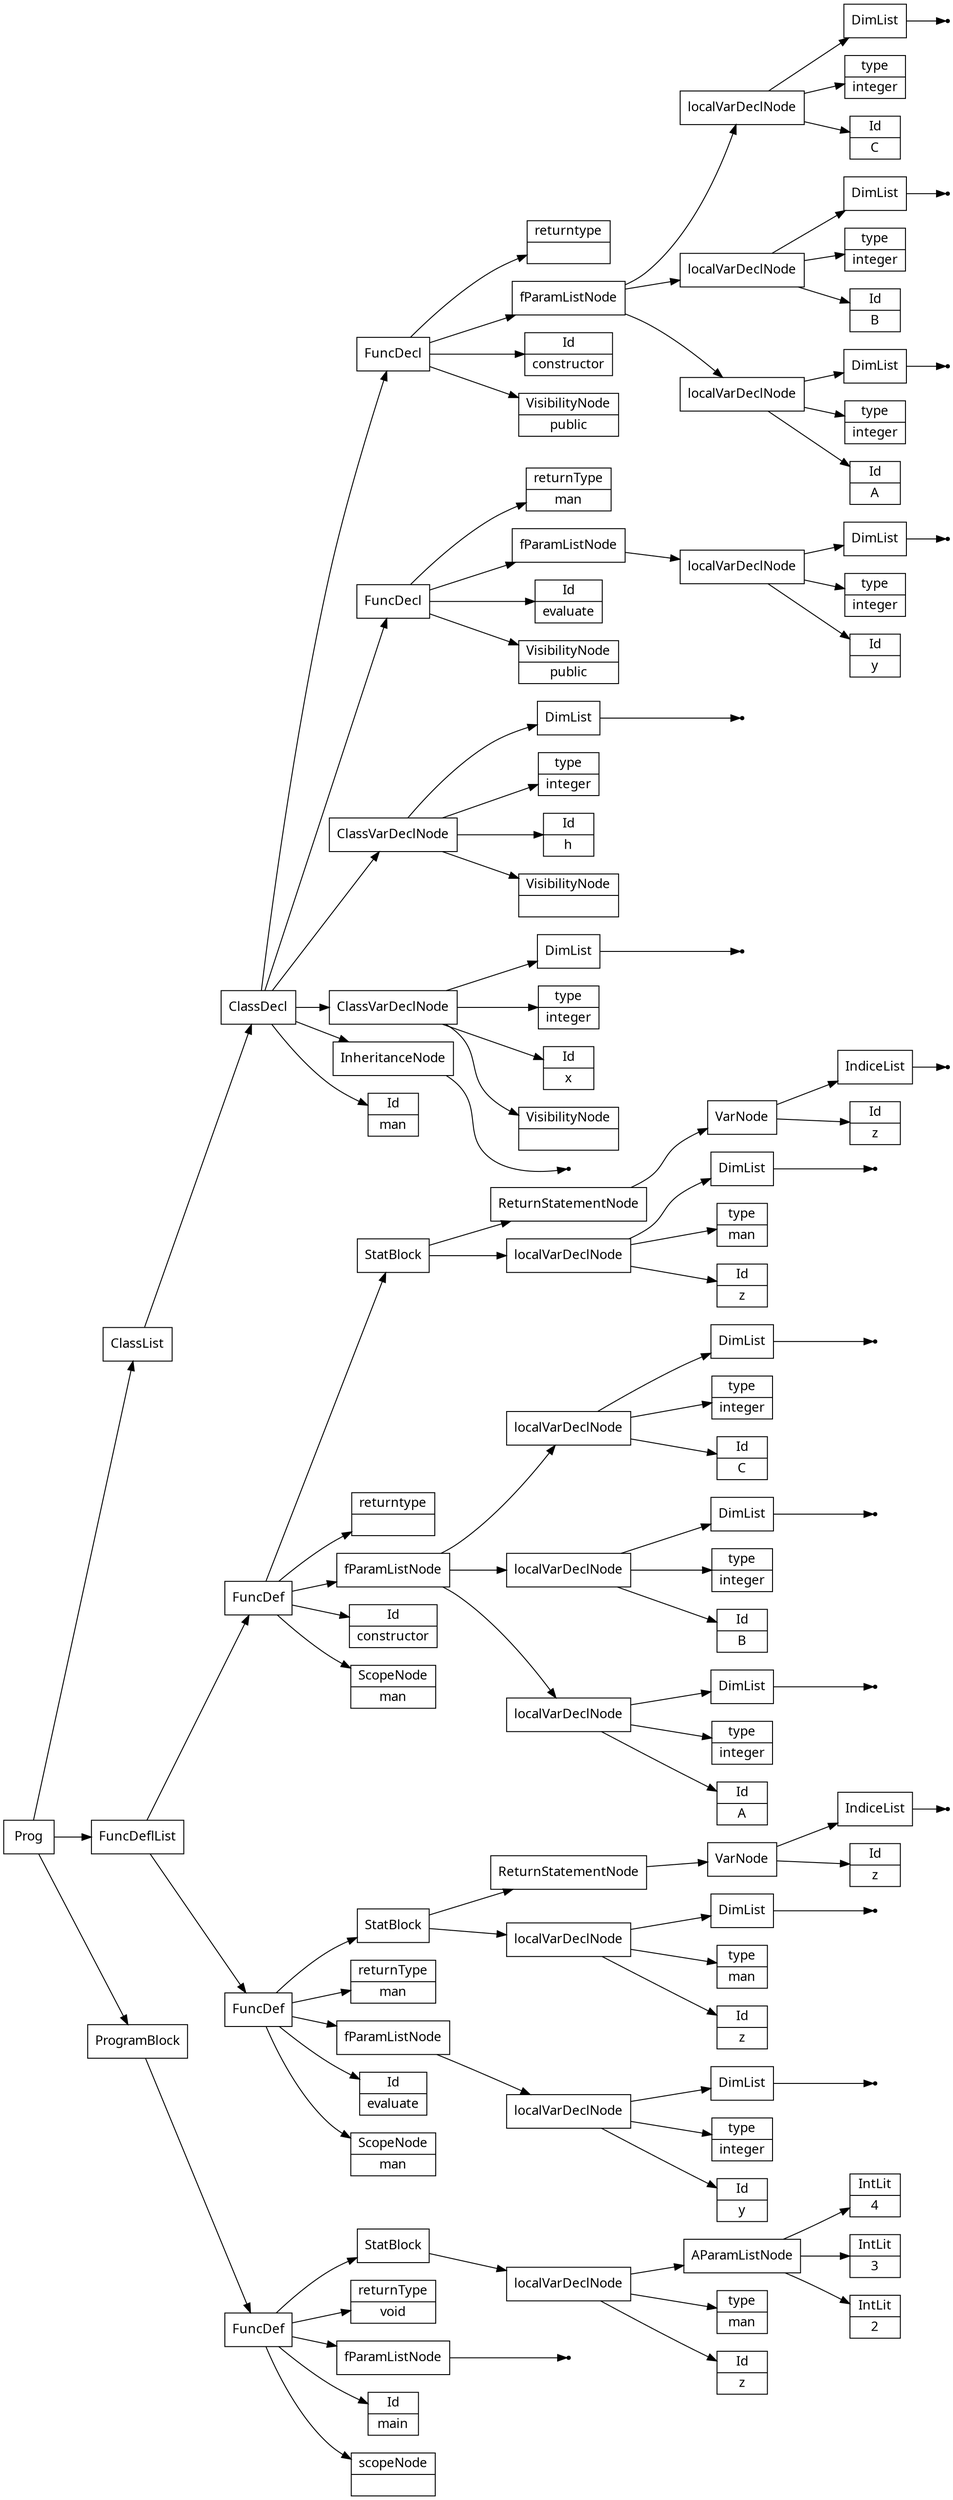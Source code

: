 digraph AST {
node [shape=record];
 node [fontname=Sans];charset="UTF-8" splines=true splines=spline rankdir =LR ordering="out"
0[label="Id|man"];
none2[shape="point"];
3[label="InheritanceNode"];
3->none2;
4[label="VisibilityNode|"];
5[label="Id|x"];
6[label="type|integer"];
none8[shape="point"];
9[label="DimList"];
9->none8;
10[label="ClassVarDeclNode"];
10->9;
10->6;
10->5;
10->4;
11[label="VisibilityNode|"];
12[label="Id|h"];
13[label="type|integer"];
none15[shape="point"];
16[label="DimList"];
16->none15;
17[label="ClassVarDeclNode"];
17->16;
17->13;
17->12;
17->11;
18[label="VisibilityNode|public"];
19[label="Id|evaluate"];
21[label="Id|y"];
22[label="type|integer"];
none24[shape="point"];
25[label="DimList"];
25->none24;
26[label="localVarDeclNode"];
26->25;
26->22;
26->21;
27[label="fParamListNode"];
27->26;
28[label="returnType|man"];
29[label="FuncDecl"];
29->28;
29->27;
29->19;
29->18;
30[label="VisibilityNode|public"];
31[label="Id|constructor"];
33[label="Id|A"];
34[label="type|integer"];
none36[shape="point"];
37[label="DimList"];
37->none36;
38[label="localVarDeclNode"];
38->37;
38->34;
38->33;
39[label="Id|B"];
40[label="type|integer"];
none42[shape="point"];
43[label="DimList"];
43->none42;
44[label="localVarDeclNode"];
44->43;
44->40;
44->39;
45[label="Id|C"];
46[label="type|integer"];
none48[shape="point"];
49[label="DimList"];
49->none48;
50[label="localVarDeclNode"];
50->49;
50->46;
50->45;
51[label="fParamListNode"];
51->50;
51->44;
51->38;
52[label="returntype| "];
53[label="FuncDecl"];
53->52;
53->51;
53->31;
53->30;
54[label="ClassDecl"];
54->53;
54->29;
54->17;
54->10;
54->3;
54->0;
56[label="Id|evaluate"];
58[label="Id|y"];
59[label="type|integer"];
none61[shape="point"];
62[label="DimList"];
62->none61;
63[label="localVarDeclNode"];
63->62;
63->59;
63->58;
64[label="fParamListNode"];
64->63;
65[label="returnType|man"];
67[label="Id|z"];
68[label="type|man"];
none70[shape="point"];
71[label="DimList"];
71->none70;
72[label="localVarDeclNode"];
72->71;
72->68;
72->67;
73[label="Id|z"];
none75[shape="point"];
76[label="IndiceList"];
76->none75;
77[label="VarNode"];
77->76;
77->73;
78[label="ReturnStatementNode"];
78->77;
79[label="StatBlock"];
79->78;
79->72;
80[label="FuncDef"];
55[label="ScopeNode|man"];
80->79;
80->65;
80->64;
80->56;
80->55;
82[label="Id|constructor"];
84[label="Id|A"];
85[label="type|integer"];
none87[shape="point"];
88[label="DimList"];
88->none87;
89[label="localVarDeclNode"];
89->88;
89->85;
89->84;
90[label="Id|B"];
91[label="type|integer"];
none93[shape="point"];
94[label="DimList"];
94->none93;
95[label="localVarDeclNode"];
95->94;
95->91;
95->90;
96[label="Id|C"];
97[label="type|integer"];
none99[shape="point"];
100[label="DimList"];
100->none99;
101[label="localVarDeclNode"];
101->100;
101->97;
101->96;
102[label="fParamListNode"];
102->101;
102->95;
102->89;
103[label="returntype| "];
105[label="Id|z"];
106[label="type|man"];
none108[shape="point"];
109[label="DimList"];
109->none108;
110[label="localVarDeclNode"];
110->109;
110->106;
110->105;
111[label="Id|z"];
none113[shape="point"];
114[label="IndiceList"];
114->none113;
115[label="VarNode"];
115->114;
115->111;
116[label="ReturnStatementNode"];
116->115;
117[label="StatBlock"];
117->116;
117->110;
118[label="FuncDef"];
81[label="ScopeNode|man"];
118->117;
118->103;
118->102;
118->82;
118->81;
120[label="scopeNode| "];
none122[shape="point"];
123[label="fParamListNode"];
123->none122;
124[label="returnType|void"];
126[label="Id|z"];
127[label="type|man"];
129[label="IntLit|2"];
130[label="IntLit|3"];
131[label="IntLit|4"];
132[label="AParamListNode"];
132->131;
132->130;
132->129;
133[label="localVarDeclNode"];
133->132;
133->127;
133->126;
134[label="StatBlock"];
134->133;
135[label="FuncDef"];
119[label="Id|main"];
135->134;
135->124;
135->123;
135->119;
135->120;
136[label="ClassList"];
137[label="FuncDeflList"];
138[label="Prog"];
139[label="ProgramBlock"];
139->135;
137->118;
137->80;
136->54;
138->136;
138->137;
138->139;
}